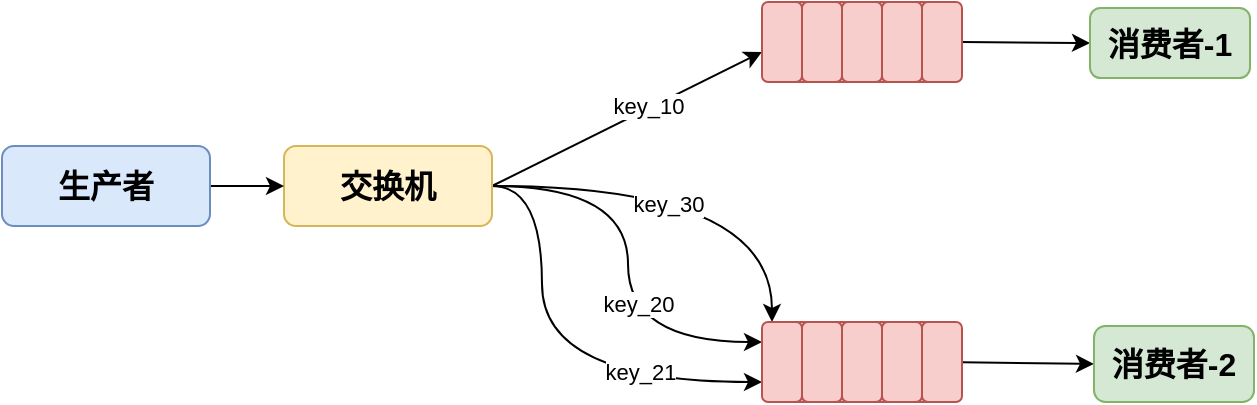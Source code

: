 <mxfile version="15.8.7" type="device"><diagram id="-pYVtjL1cBUaRjyPzu9A" name="第 1 页"><mxGraphModel dx="760" dy="591" grid="1" gridSize="10" guides="1" tooltips="1" connect="1" arrows="1" fold="1" page="1" pageScale="1" pageWidth="827" pageHeight="583" math="0" shadow="0"><root><mxCell id="0"/><mxCell id="1" parent="0"/><mxCell id="2U_RkhbP81z3kV4_WCml-10" value="" style="whiteSpace=wrap;html=1;rounded=1;fontSize=16;fontStyle=1;strokeColor=#b85450;fillColor=#f8cecc;" parent="1" vertex="1"><mxGeometry x="480" y="200" width="100" height="40" as="geometry"/></mxCell><mxCell id="2U_RkhbP81z3kV4_WCml-3" value="" style="rounded=0;orthogonalLoop=1;jettySize=auto;html=1;fontSize=16;exitX=1;exitY=0.5;exitDx=0;exitDy=0;" parent="1" source="2U_RkhbP81z3kV4_WCml-1" target="2U_RkhbP81z3kV4_WCml-4" edge="1"><mxGeometry relative="1" as="geometry"><mxPoint x="445" y="292" as="targetPoint"/></mxGeometry></mxCell><mxCell id="jWHC3g5gzxxn2DMDFm68-7" value="key_10" style="edgeLabel;html=1;align=center;verticalAlign=middle;resizable=0;points=[];" vertex="1" connectable="0" parent="2U_RkhbP81z3kV4_WCml-3"><mxGeometry x="0.161" y="1" relative="1" as="geometry"><mxPoint as="offset"/></mxGeometry></mxCell><mxCell id="jWHC3g5gzxxn2DMDFm68-5" style="edgeStyle=orthogonalEdgeStyle;curved=1;rounded=0;orthogonalLoop=1;jettySize=auto;html=1;entryX=0;entryY=0.25;entryDx=0;entryDy=0;exitX=1;exitY=0.5;exitDx=0;exitDy=0;" edge="1" parent="1" source="2U_RkhbP81z3kV4_WCml-1" target="hC1hpVaCLPzwkn_b8pIh-4"><mxGeometry relative="1" as="geometry"><Array as="points"><mxPoint x="413" y="292"/><mxPoint x="413" y="370"/></Array></mxGeometry></mxCell><mxCell id="jWHC3g5gzxxn2DMDFm68-8" value="key_20" style="edgeLabel;html=1;align=center;verticalAlign=middle;resizable=0;points=[];" vertex="1" connectable="0" parent="jWHC3g5gzxxn2DMDFm68-5"><mxGeometry x="0.193" y="5" relative="1" as="geometry"><mxPoint as="offset"/></mxGeometry></mxCell><mxCell id="jWHC3g5gzxxn2DMDFm68-6" style="edgeStyle=orthogonalEdgeStyle;curved=1;rounded=0;orthogonalLoop=1;jettySize=auto;html=1;exitX=1;exitY=0.5;exitDx=0;exitDy=0;entryX=0;entryY=0.75;entryDx=0;entryDy=0;" edge="1" parent="1" source="2U_RkhbP81z3kV4_WCml-1" target="hC1hpVaCLPzwkn_b8pIh-4"><mxGeometry relative="1" as="geometry"><Array as="points"><mxPoint x="370" y="292"/><mxPoint x="370" y="390"/></Array></mxGeometry></mxCell><mxCell id="jWHC3g5gzxxn2DMDFm68-9" value="key_21" style="edgeLabel;html=1;align=center;verticalAlign=middle;resizable=0;points=[];" vertex="1" connectable="0" parent="jWHC3g5gzxxn2DMDFm68-6"><mxGeometry x="0.471" y="5" relative="1" as="geometry"><mxPoint as="offset"/></mxGeometry></mxCell><mxCell id="jWHC3g5gzxxn2DMDFm68-10" style="edgeStyle=orthogonalEdgeStyle;curved=1;rounded=0;orthogonalLoop=1;jettySize=auto;html=1;exitX=1;exitY=0.5;exitDx=0;exitDy=0;entryX=0.25;entryY=0;entryDx=0;entryDy=0;" edge="1" parent="1" source="2U_RkhbP81z3kV4_WCml-1" target="hC1hpVaCLPzwkn_b8pIh-4"><mxGeometry relative="1" as="geometry"/></mxCell><mxCell id="jWHC3g5gzxxn2DMDFm68-11" value="&lt;span style=&quot;color: rgba(0 , 0 , 0 , 0) ; font-family: monospace ; font-size: 0px ; background-color: rgb(248 , 249 , 250)&quot;&gt;%3CmxGraphModel%3E%3Croot%3E%3CmxCell%20id%3D%220%22%2F%3E%3CmxCell%20id%3D%221%22%20parent%3D%220%22%2F%3E%3CmxCell%20id%3D%222%22%20value%3D%22key_20%22%20style%3D%22edgeLabel%3Bhtml%3D1%3Balign%3Dcenter%3BverticalAlign%3Dmiddle%3Bresizable%3D0%3Bpoints%3D%5B%5D%3B%22%20vertex%3D%221%22%20connectable%3D%220%22%20parent%3D%221%22%3E%3CmxGeometry%20x%3D%22418.01%22%20y%3D%22350.981%22%20as%3D%22geometry%22%2F%3E%3C%2FmxCell%3E%3C%2Froot%3E%3C%2FmxGraphModel%3E&lt;/span&gt;&lt;span style=&quot;color: rgba(0 , 0 , 0 , 0) ; font-family: monospace ; font-size: 0px ; background-color: rgb(248 , 249 , 250)&quot;&gt;%3CmxGraphModel%3E%3Croot%3E%3CmxCell%20id%3D%220%22%2F%3E%3CmxCell%20id%3D%221%22%20parent%3D%220%22%2F%3E%3CmxCell%20id%3D%222%22%20value%3D%22key_20%22%20style%3D%22edgeLabel%3Bhtml%3D1%3Balign%3Dcenter%3BverticalAlign%3Dmiddle%3Bresizable%3D0%3Bpoints%3D%5B%5D%3B%22%20vertex%3D%221%22%20connectable%3D%220%22%20parent%3D%221%22%3E%3CmxGeometry%20x%3D%22418.01%22%20y%3D%22350.981%22%20as%3D%22geometry%22%2F%3E%3C%2FmxCell%3E%3C%2Froot%3E%3C%2FmxGraphModel%3E&lt;/span&gt;" style="edgeLabel;html=1;align=center;verticalAlign=middle;resizable=0;points=[];" vertex="1" connectable="0" parent="jWHC3g5gzxxn2DMDFm68-10"><mxGeometry x="-0.092" y="-11" relative="1" as="geometry"><mxPoint as="offset"/></mxGeometry></mxCell><mxCell id="jWHC3g5gzxxn2DMDFm68-12" value="key_30" style="edgeLabel;html=1;align=center;verticalAlign=middle;resizable=0;points=[];" vertex="1" connectable="0" parent="jWHC3g5gzxxn2DMDFm68-10"><mxGeometry x="-0.158" y="-9" relative="1" as="geometry"><mxPoint as="offset"/></mxGeometry></mxCell><mxCell id="2U_RkhbP81z3kV4_WCml-1" value="交换机" style="rounded=1;whiteSpace=wrap;html=1;fontSize=16;fillColor=#fff2cc;strokeColor=#d6b656;fontStyle=1" parent="1" vertex="1"><mxGeometry x="241" y="272" width="104" height="40" as="geometry"/></mxCell><mxCell id="2U_RkhbP81z3kV4_WCml-4" value="" style="whiteSpace=wrap;html=1;rounded=1;fontSize=16;fontStyle=1;strokeColor=#b85450;fillColor=#f8cecc;" parent="1" vertex="1"><mxGeometry x="480" y="200" width="20" height="40" as="geometry"/></mxCell><mxCell id="2U_RkhbP81z3kV4_WCml-6" value="" style="whiteSpace=wrap;html=1;rounded=1;fontSize=16;fontStyle=1;strokeColor=#b85450;fillColor=#f8cecc;" parent="1" vertex="1"><mxGeometry x="500" y="200" width="20" height="40" as="geometry"/></mxCell><mxCell id="2U_RkhbP81z3kV4_WCml-7" value="" style="whiteSpace=wrap;html=1;rounded=1;fontSize=16;fontStyle=1;strokeColor=#b85450;fillColor=#f8cecc;" parent="1" vertex="1"><mxGeometry x="520" y="200" width="20" height="40" as="geometry"/></mxCell><mxCell id="2U_RkhbP81z3kV4_WCml-8" value="" style="whiteSpace=wrap;html=1;rounded=1;fontSize=16;fontStyle=1;strokeColor=#b85450;fillColor=#f8cecc;" parent="1" vertex="1"><mxGeometry x="540" y="200" width="20" height="40" as="geometry"/></mxCell><mxCell id="2U_RkhbP81z3kV4_WCml-14" value="" style="rounded=0;orthogonalLoop=1;jettySize=auto;html=1;fontSize=16;entryX=0;entryY=0.5;entryDx=0;entryDy=0;exitX=1;exitY=0.5;exitDx=0;exitDy=0;" parent="1" source="2U_RkhbP81z3kV4_WCml-9" target="2U_RkhbP81z3kV4_WCml-13" edge="1"><mxGeometry relative="1" as="geometry"/></mxCell><mxCell id="2U_RkhbP81z3kV4_WCml-16" style="edgeStyle=none;rounded=0;orthogonalLoop=1;jettySize=auto;html=1;entryX=0;entryY=0.5;entryDx=0;entryDy=0;fontSize=16;" parent="1" source="hC1hpVaCLPzwkn_b8pIh-8" target="2U_RkhbP81z3kV4_WCml-15" edge="1"><mxGeometry relative="1" as="geometry"><mxPoint x="572" y="459" as="sourcePoint"/></mxGeometry></mxCell><mxCell id="2U_RkhbP81z3kV4_WCml-9" value="" style="whiteSpace=wrap;html=1;rounded=1;fontSize=16;fontStyle=1;strokeColor=#b85450;fillColor=#f8cecc;" parent="1" vertex="1"><mxGeometry x="560" y="200" width="20" height="40" as="geometry"/></mxCell><mxCell id="2U_RkhbP81z3kV4_WCml-13" value="消费者-1" style="whiteSpace=wrap;html=1;rounded=1;fontSize=16;fontStyle=1;strokeColor=#82b366;fillColor=#d5e8d4;" parent="1" vertex="1"><mxGeometry x="644" y="203" width="80" height="35" as="geometry"/></mxCell><mxCell id="2U_RkhbP81z3kV4_WCml-15" value="消费者-2" style="whiteSpace=wrap;html=1;rounded=1;fontSize=16;fontStyle=1;strokeColor=#82b366;fillColor=#d5e8d4;" parent="1" vertex="1"><mxGeometry x="646" y="362" width="80" height="38" as="geometry"/></mxCell><mxCell id="hC1hpVaCLPzwkn_b8pIh-2" value="" style="edgeStyle=orthogonalEdgeStyle;rounded=0;orthogonalLoop=1;jettySize=auto;html=1;" parent="1" source="hC1hpVaCLPzwkn_b8pIh-1" target="2U_RkhbP81z3kV4_WCml-1" edge="1"><mxGeometry relative="1" as="geometry"/></mxCell><mxCell id="hC1hpVaCLPzwkn_b8pIh-1" value="生产者" style="rounded=1;whiteSpace=wrap;html=1;fontSize=16;fillColor=#dae8fc;strokeColor=#6c8ebf;fontStyle=1" parent="1" vertex="1"><mxGeometry x="100" y="272" width="104" height="40" as="geometry"/></mxCell><mxCell id="hC1hpVaCLPzwkn_b8pIh-3" value="" style="whiteSpace=wrap;html=1;rounded=1;fontSize=16;fontStyle=1;strokeColor=#b85450;fillColor=#f8cecc;" parent="1" vertex="1"><mxGeometry x="480" y="360" width="100" height="40" as="geometry"/></mxCell><mxCell id="hC1hpVaCLPzwkn_b8pIh-4" value="" style="whiteSpace=wrap;html=1;rounded=1;fontSize=16;fontStyle=1;strokeColor=#b85450;fillColor=#f8cecc;" parent="1" vertex="1"><mxGeometry x="480" y="360" width="20" height="40" as="geometry"/></mxCell><mxCell id="hC1hpVaCLPzwkn_b8pIh-5" value="" style="whiteSpace=wrap;html=1;rounded=1;fontSize=16;fontStyle=1;strokeColor=#b85450;fillColor=#f8cecc;" parent="1" vertex="1"><mxGeometry x="500" y="360" width="20" height="40" as="geometry"/></mxCell><mxCell id="hC1hpVaCLPzwkn_b8pIh-6" value="" style="whiteSpace=wrap;html=1;rounded=1;fontSize=16;fontStyle=1;strokeColor=#b85450;fillColor=#f8cecc;" parent="1" vertex="1"><mxGeometry x="520" y="360" width="20" height="40" as="geometry"/></mxCell><mxCell id="hC1hpVaCLPzwkn_b8pIh-7" value="" style="whiteSpace=wrap;html=1;rounded=1;fontSize=16;fontStyle=1;strokeColor=#b85450;fillColor=#f8cecc;" parent="1" vertex="1"><mxGeometry x="540" y="360" width="20" height="40" as="geometry"/></mxCell><mxCell id="hC1hpVaCLPzwkn_b8pIh-8" value="" style="whiteSpace=wrap;html=1;rounded=1;fontSize=16;fontStyle=1;strokeColor=#b85450;fillColor=#f8cecc;" parent="1" vertex="1"><mxGeometry x="560" y="360" width="20" height="40" as="geometry"/></mxCell></root></mxGraphModel></diagram></mxfile>